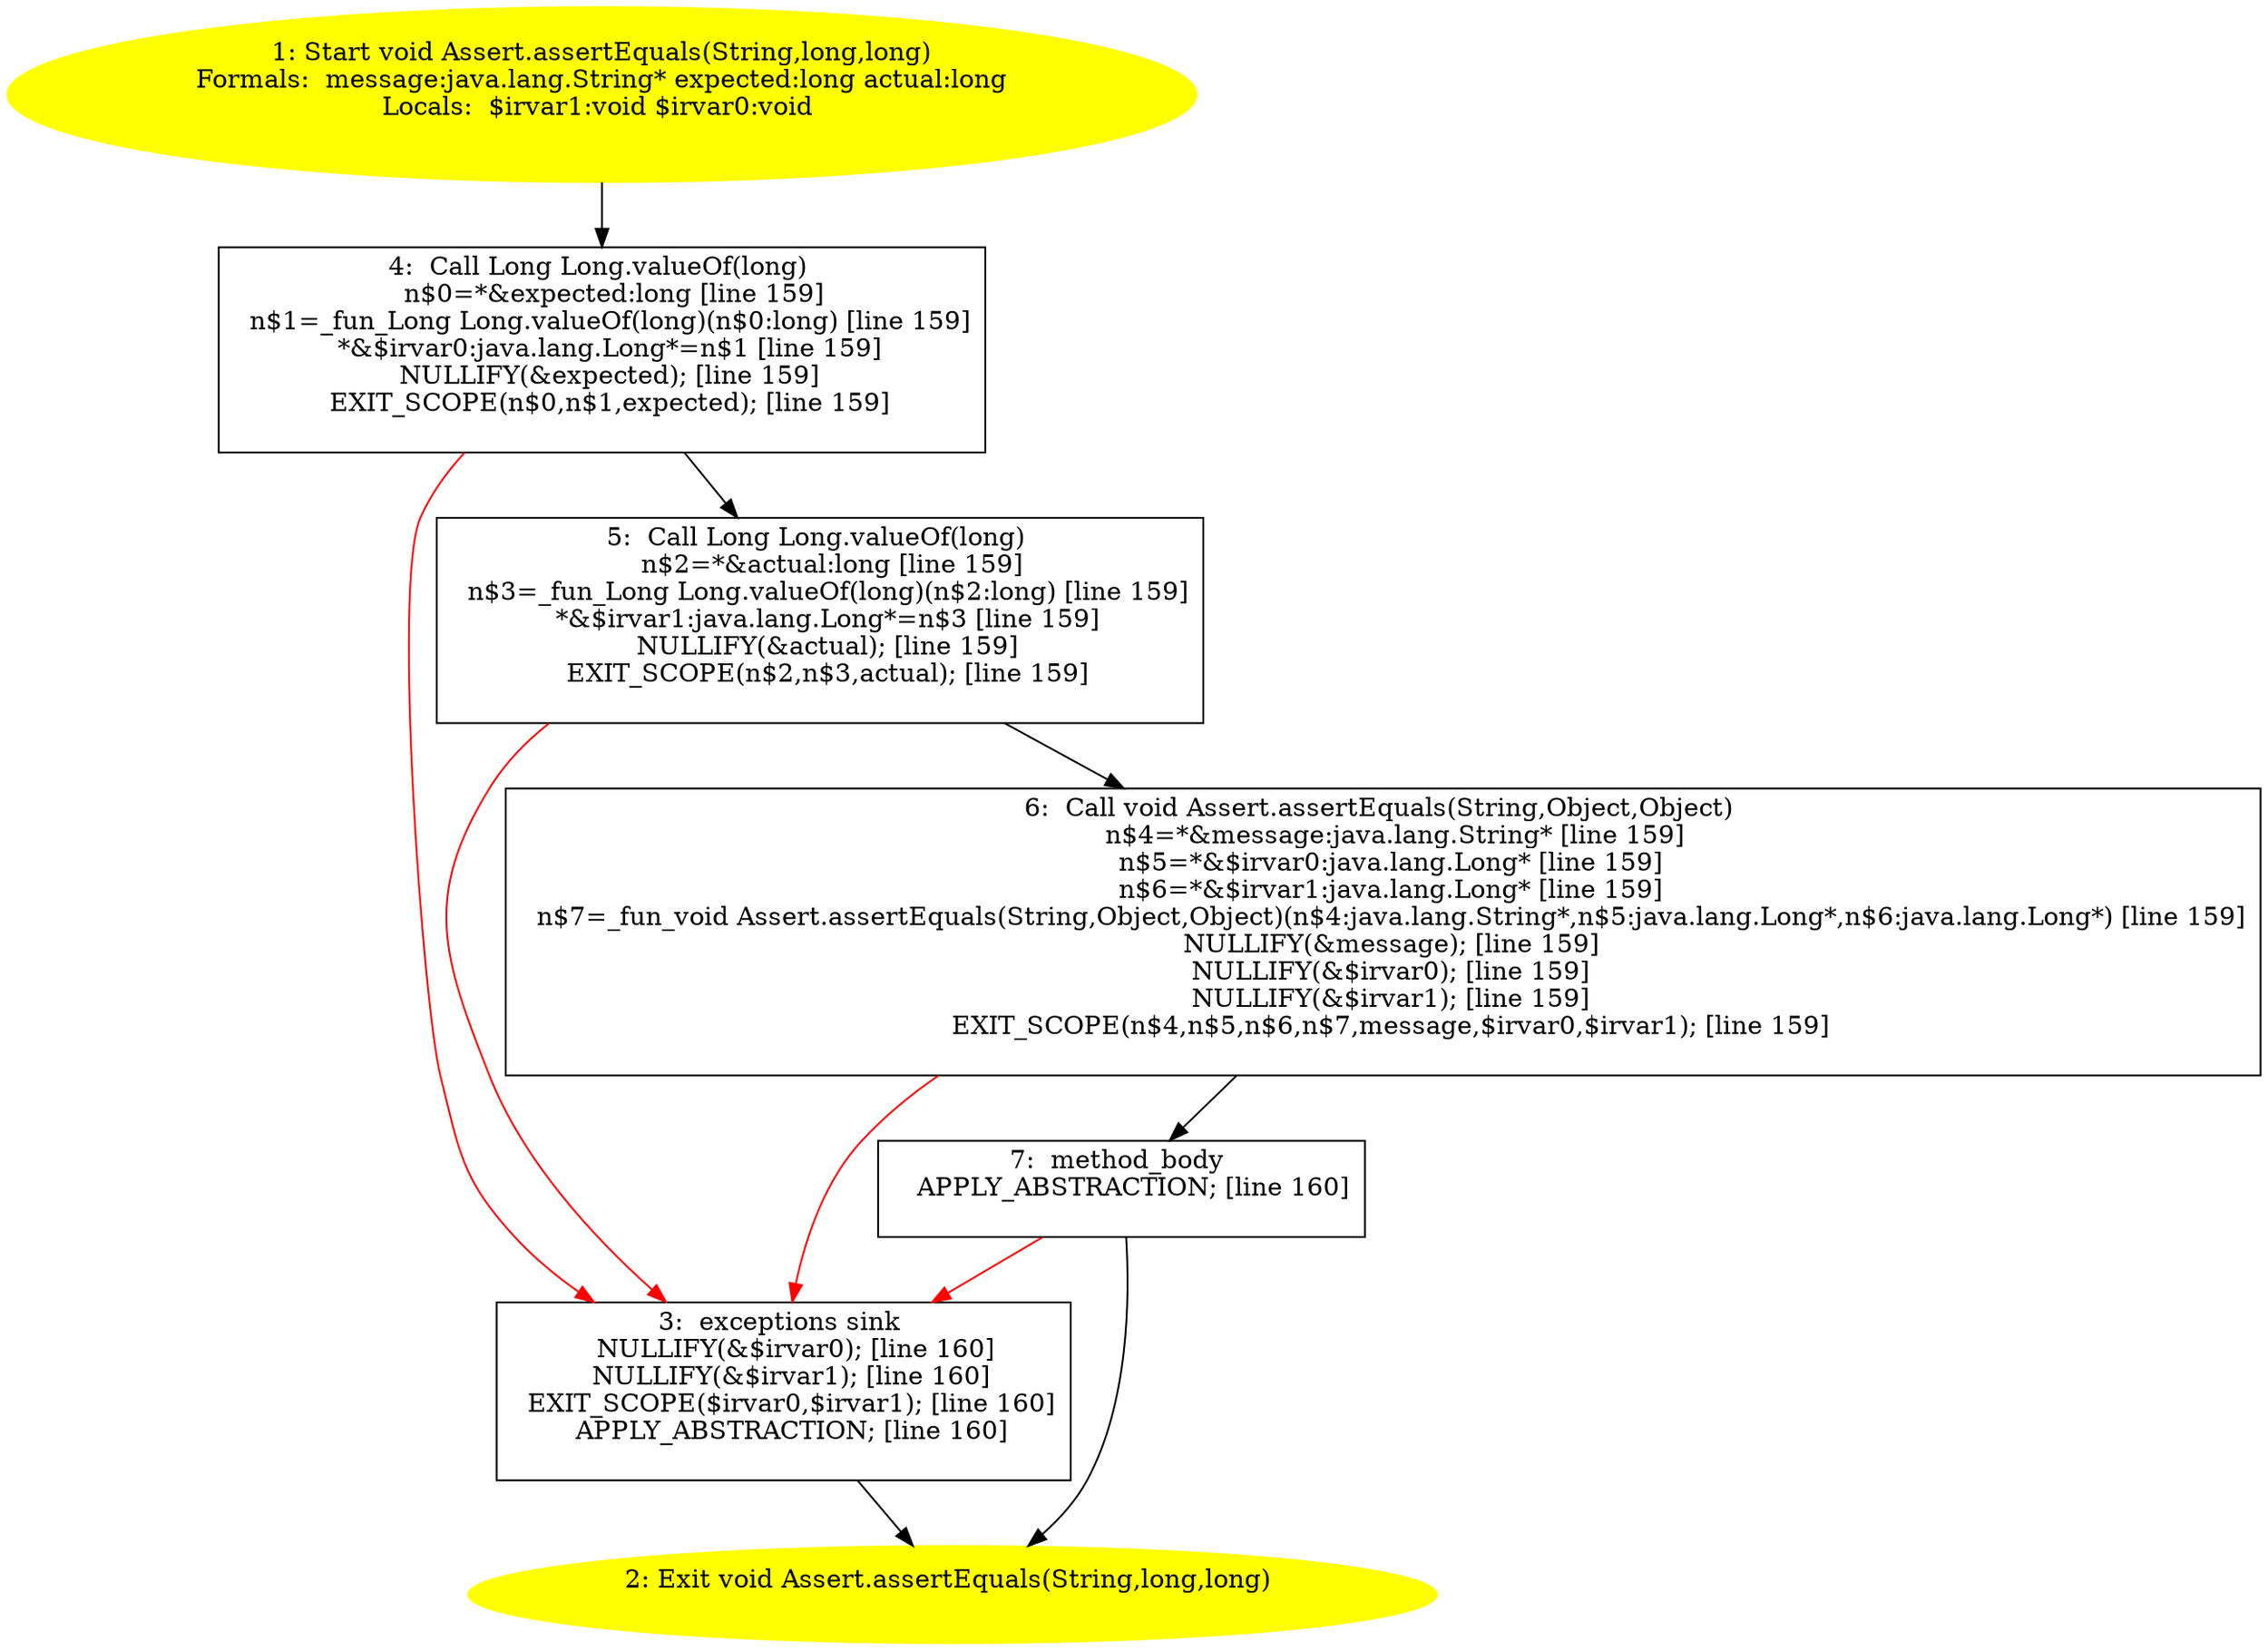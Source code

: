 /* @generated */
digraph cfg {
"junit.framework.Assert.assertEquals(java.lang.String,long,long):void.0542caad42291a18e237cfc5441079c1_1" [label="1: Start void Assert.assertEquals(String,long,long)\nFormals:  message:java.lang.String* expected:long actual:long\nLocals:  $irvar1:void $irvar0:void \n  " color=yellow style=filled]
	

	 "junit.framework.Assert.assertEquals(java.lang.String,long,long):void.0542caad42291a18e237cfc5441079c1_1" -> "junit.framework.Assert.assertEquals(java.lang.String,long,long):void.0542caad42291a18e237cfc5441079c1_4" ;
"junit.framework.Assert.assertEquals(java.lang.String,long,long):void.0542caad42291a18e237cfc5441079c1_2" [label="2: Exit void Assert.assertEquals(String,long,long) \n  " color=yellow style=filled]
	

"junit.framework.Assert.assertEquals(java.lang.String,long,long):void.0542caad42291a18e237cfc5441079c1_3" [label="3:  exceptions sink \n   NULLIFY(&$irvar0); [line 160]\n  NULLIFY(&$irvar1); [line 160]\n  EXIT_SCOPE($irvar0,$irvar1); [line 160]\n  APPLY_ABSTRACTION; [line 160]\n " shape="box"]
	

	 "junit.framework.Assert.assertEquals(java.lang.String,long,long):void.0542caad42291a18e237cfc5441079c1_3" -> "junit.framework.Assert.assertEquals(java.lang.String,long,long):void.0542caad42291a18e237cfc5441079c1_2" ;
"junit.framework.Assert.assertEquals(java.lang.String,long,long):void.0542caad42291a18e237cfc5441079c1_4" [label="4:  Call Long Long.valueOf(long) \n   n$0=*&expected:long [line 159]\n  n$1=_fun_Long Long.valueOf(long)(n$0:long) [line 159]\n  *&$irvar0:java.lang.Long*=n$1 [line 159]\n  NULLIFY(&expected); [line 159]\n  EXIT_SCOPE(n$0,n$1,expected); [line 159]\n " shape="box"]
	

	 "junit.framework.Assert.assertEquals(java.lang.String,long,long):void.0542caad42291a18e237cfc5441079c1_4" -> "junit.framework.Assert.assertEquals(java.lang.String,long,long):void.0542caad42291a18e237cfc5441079c1_5" ;
	 "junit.framework.Assert.assertEquals(java.lang.String,long,long):void.0542caad42291a18e237cfc5441079c1_4" -> "junit.framework.Assert.assertEquals(java.lang.String,long,long):void.0542caad42291a18e237cfc5441079c1_3" [color="red" ];
"junit.framework.Assert.assertEquals(java.lang.String,long,long):void.0542caad42291a18e237cfc5441079c1_5" [label="5:  Call Long Long.valueOf(long) \n   n$2=*&actual:long [line 159]\n  n$3=_fun_Long Long.valueOf(long)(n$2:long) [line 159]\n  *&$irvar1:java.lang.Long*=n$3 [line 159]\n  NULLIFY(&actual); [line 159]\n  EXIT_SCOPE(n$2,n$3,actual); [line 159]\n " shape="box"]
	

	 "junit.framework.Assert.assertEquals(java.lang.String,long,long):void.0542caad42291a18e237cfc5441079c1_5" -> "junit.framework.Assert.assertEquals(java.lang.String,long,long):void.0542caad42291a18e237cfc5441079c1_6" ;
	 "junit.framework.Assert.assertEquals(java.lang.String,long,long):void.0542caad42291a18e237cfc5441079c1_5" -> "junit.framework.Assert.assertEquals(java.lang.String,long,long):void.0542caad42291a18e237cfc5441079c1_3" [color="red" ];
"junit.framework.Assert.assertEquals(java.lang.String,long,long):void.0542caad42291a18e237cfc5441079c1_6" [label="6:  Call void Assert.assertEquals(String,Object,Object) \n   n$4=*&message:java.lang.String* [line 159]\n  n$5=*&$irvar0:java.lang.Long* [line 159]\n  n$6=*&$irvar1:java.lang.Long* [line 159]\n  n$7=_fun_void Assert.assertEquals(String,Object,Object)(n$4:java.lang.String*,n$5:java.lang.Long*,n$6:java.lang.Long*) [line 159]\n  NULLIFY(&message); [line 159]\n  NULLIFY(&$irvar0); [line 159]\n  NULLIFY(&$irvar1); [line 159]\n  EXIT_SCOPE(n$4,n$5,n$6,n$7,message,$irvar0,$irvar1); [line 159]\n " shape="box"]
	

	 "junit.framework.Assert.assertEquals(java.lang.String,long,long):void.0542caad42291a18e237cfc5441079c1_6" -> "junit.framework.Assert.assertEquals(java.lang.String,long,long):void.0542caad42291a18e237cfc5441079c1_7" ;
	 "junit.framework.Assert.assertEquals(java.lang.String,long,long):void.0542caad42291a18e237cfc5441079c1_6" -> "junit.framework.Assert.assertEquals(java.lang.String,long,long):void.0542caad42291a18e237cfc5441079c1_3" [color="red" ];
"junit.framework.Assert.assertEquals(java.lang.String,long,long):void.0542caad42291a18e237cfc5441079c1_7" [label="7:  method_body \n   APPLY_ABSTRACTION; [line 160]\n " shape="box"]
	

	 "junit.framework.Assert.assertEquals(java.lang.String,long,long):void.0542caad42291a18e237cfc5441079c1_7" -> "junit.framework.Assert.assertEquals(java.lang.String,long,long):void.0542caad42291a18e237cfc5441079c1_2" ;
	 "junit.framework.Assert.assertEquals(java.lang.String,long,long):void.0542caad42291a18e237cfc5441079c1_7" -> "junit.framework.Assert.assertEquals(java.lang.String,long,long):void.0542caad42291a18e237cfc5441079c1_3" [color="red" ];
}
